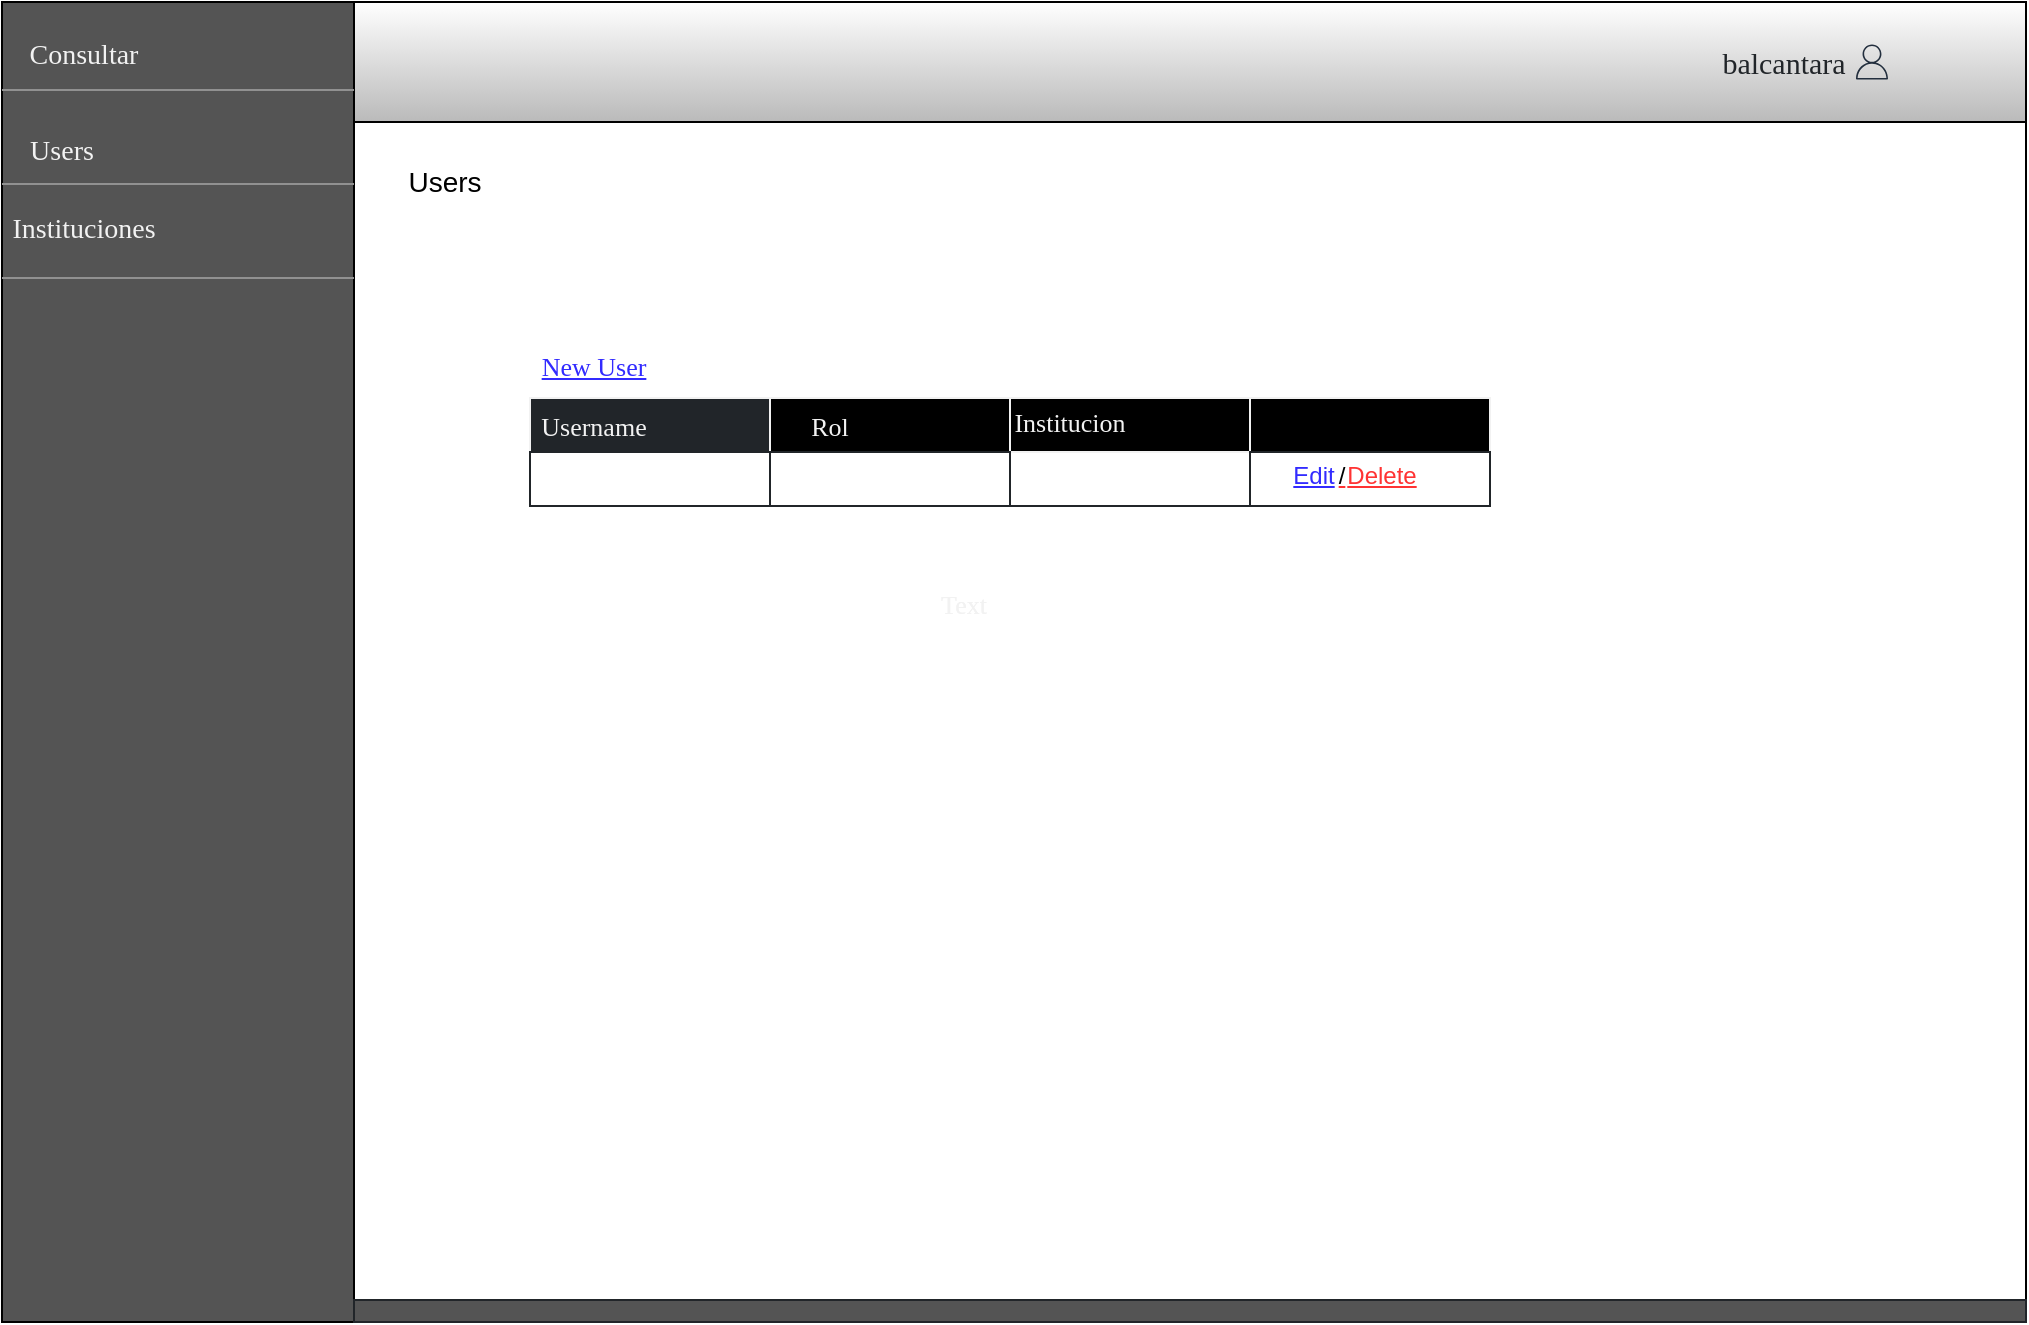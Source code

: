 <mxfile version="15.5.4" type="github">
  <diagram id="AqOv732YDV_Qfaz5YG4F" name="Page-1">
    <mxGraphModel dx="1422" dy="794" grid="1" gridSize="10" guides="1" tooltips="1" connect="1" arrows="1" fold="1" page="1" pageScale="1" pageWidth="1400" pageHeight="850" math="0" shadow="0">
      <root>
        <mxCell id="0" />
        <mxCell id="1" parent="0" />
        <mxCell id="Hp0-baNGFFSM0JvMzjNv-1" value="" style="rounded=0;whiteSpace=wrap;html=1;fillColor=#545454;fontColor=#212529;" vertex="1" parent="1">
          <mxGeometry width="176" height="660" as="geometry" />
        </mxCell>
        <mxCell id="Hp0-baNGFFSM0JvMzjNv-2" value="" style="rounded=0;whiteSpace=wrap;html=1;fontColor=#B5B5B5;labelBackgroundColor=#A3A3A3;" vertex="1" parent="1">
          <mxGeometry x="176" width="836" height="660" as="geometry" />
        </mxCell>
        <mxCell id="Hp0-baNGFFSM0JvMzjNv-3" value="" style="rounded=0;whiteSpace=wrap;html=1;fontSize=15;fontColor=#D6D6D6;fillColor=#FFFFFF;labelBackgroundColor=#A6A6A6;verticalAlign=middle;shadow=0;gradientColor=#BABABA;" vertex="1" parent="1">
          <mxGeometry x="176" width="836" height="60" as="geometry" />
        </mxCell>
        <mxCell id="Hp0-baNGFFSM0JvMzjNv-4" value="" style="sketch=0;outlineConnect=0;fontColor=#232F3E;gradientColor=none;strokeColor=#232F3E;fillColor=none;dashed=0;verticalLabelPosition=bottom;verticalAlign=top;align=center;html=1;fontSize=12;fontStyle=0;aspect=fixed;shape=mxgraph.aws4.resourceIcon;resIcon=mxgraph.aws4.user;" vertex="1" parent="1">
          <mxGeometry x="924" y="19" width="22" height="22" as="geometry" />
        </mxCell>
        <mxCell id="Hp0-baNGFFSM0JvMzjNv-5" value="balcantara" style="text;html=1;strokeColor=none;fillColor=none;align=center;verticalAlign=middle;whiteSpace=wrap;rounded=0;fontSize=15;fontColor=#212529;fontFamily=Times New Roman;" vertex="1" parent="1">
          <mxGeometry x="858" y="15.5" width="66" height="29" as="geometry" />
        </mxCell>
        <mxCell id="Hp0-baNGFFSM0JvMzjNv-9" value="&lt;font color=&quot;#000000&quot;&gt;Users&lt;/font&gt;" style="text;html=1;strokeColor=none;fillColor=none;align=center;verticalAlign=middle;whiteSpace=wrap;rounded=0;fontSize=14;fontColor=#A1A1A1;" vertex="1" parent="1">
          <mxGeometry x="150" y="70" width="143" height="39" as="geometry" />
        </mxCell>
        <mxCell id="Hp0-baNGFFSM0JvMzjNv-10" value="" style="endArrow=none;html=1;rounded=0;fontSize=17;fontColor=#000000;strokeColor=#919191;fillColor=#C9C9C9;" edge="1" parent="1">
          <mxGeometry width="50" height="50" relative="1" as="geometry">
            <mxPoint y="44" as="sourcePoint" />
            <mxPoint x="176" y="44" as="targetPoint" />
          </mxGeometry>
        </mxCell>
        <mxCell id="Hp0-baNGFFSM0JvMzjNv-11" value="" style="endArrow=none;html=1;rounded=0;fontSize=17;fontColor=#000000;strokeColor=#919191;fillColor=#C9C9C9;entryX=1;entryY=0.209;entryDx=0;entryDy=0;entryPerimeter=0;" edge="1" parent="1" target="Hp0-baNGFFSM0JvMzjNv-1">
          <mxGeometry width="50" height="50" relative="1" as="geometry">
            <mxPoint y="138" as="sourcePoint" />
            <mxPoint x="50" y="88" as="targetPoint" />
          </mxGeometry>
        </mxCell>
        <mxCell id="Hp0-baNGFFSM0JvMzjNv-12" value="" style="endArrow=none;html=1;rounded=0;fontSize=17;fontColor=#000000;strokeColor=#919191;fillColor=#C9C9C9;" edge="1" parent="1" target="Hp0-baNGFFSM0JvMzjNv-1">
          <mxGeometry width="50" height="50" relative="1" as="geometry">
            <mxPoint y="91" as="sourcePoint" />
            <mxPoint x="50" y="41" as="targetPoint" />
            <Array as="points">
              <mxPoint x="176" y="91" />
            </Array>
          </mxGeometry>
        </mxCell>
        <mxCell id="Hp0-baNGFFSM0JvMzjNv-13" value="&lt;font style=&quot;font-size: 14px&quot; face=&quot;Times New Roman&quot;&gt;Consultar&lt;/font&gt;" style="text;html=1;strokeColor=none;fillColor=none;align=center;verticalAlign=middle;whiteSpace=wrap;rounded=0;fontSize=17;fontColor=#F2F2F2;" vertex="1" parent="1">
          <mxGeometry x="11" y="11" width="60" height="30" as="geometry" />
        </mxCell>
        <mxCell id="Hp0-baNGFFSM0JvMzjNv-14" value="Instituciones" style="text;html=1;strokeColor=none;fillColor=none;align=center;verticalAlign=middle;whiteSpace=wrap;rounded=0;fontFamily=Times New Roman;fontSize=14;fontColor=#F2F2F2;" vertex="1" parent="1">
          <mxGeometry x="11" y="99" width="60" height="30" as="geometry" />
        </mxCell>
        <mxCell id="Hp0-baNGFFSM0JvMzjNv-15" value="Users" style="text;html=1;strokeColor=none;fillColor=none;align=center;verticalAlign=middle;whiteSpace=wrap;rounded=0;fontFamily=Times New Roman;fontSize=14;fontColor=#F2F2F2;" vertex="1" parent="1">
          <mxGeometry y="60" width="60" height="30" as="geometry" />
        </mxCell>
        <mxCell id="Hp0-baNGFFSM0JvMzjNv-16" value="" style="shape=image;html=1;verticalAlign=top;verticalLabelPosition=bottom;labelBackgroundColor=#ffffff;imageAspect=0;aspect=fixed;image=https://cdn2.iconfinder.com/data/icons/essential-web-5/50/maximize-expand-large-extensive-increase-128.png;fontFamily=Times New Roman;fontSize=4;fontColor=#000000;strokeColor=#F2F2F2;fillColor=#919191;" vertex="1" parent="1">
          <mxGeometry x="957" y="22.75" width="14.5" height="14.5" as="geometry" />
        </mxCell>
        <mxCell id="Hp0-baNGFFSM0JvMzjNv-17" value="" style="rounded=0;whiteSpace=wrap;html=1;fontFamily=Times New Roman;fontSize=4;fontColor=#828282;strokeColor=#212529;fillColor=#545454;align=left;" vertex="1" parent="1">
          <mxGeometry x="176" y="649" width="836" height="11" as="geometry" />
        </mxCell>
        <mxCell id="Hp0-baNGFFSM0JvMzjNv-18" value="&lt;font&gt;New User&lt;/font&gt;" style="text;html=1;strokeColor=none;fillColor=none;align=center;verticalAlign=middle;whiteSpace=wrap;rounded=0;fontFamily=Times New Roman;fontSize=13;fontColor=#322BFF;fontStyle=4" vertex="1" parent="1">
          <mxGeometry x="230" y="165" width="132" height="33" as="geometry" />
        </mxCell>
        <mxCell id="Hp0-baNGFFSM0JvMzjNv-19" value="" style="rounded=0;whiteSpace=wrap;html=1;labelBackgroundColor=default;labelBorderColor=none;fontFamily=Times New Roman;fontSize=13;fontColor=#000000;strokeColor=#F2F2F2;fillColor=#212529;gradientColor=none;align=left;" vertex="1" parent="1">
          <mxGeometry x="264" y="198" width="120" height="27" as="geometry" />
        </mxCell>
        <mxCell id="Hp0-baNGFFSM0JvMzjNv-20" value="" style="rounded=0;whiteSpace=wrap;html=1;labelBackgroundColor=default;labelBorderColor=none;fontFamily=Times New Roman;fontSize=13;fontColor=#000000;strokeColor=#F2F2F2;fillColor=#000000;gradientColor=none;align=left;" vertex="1" parent="1">
          <mxGeometry x="384" y="198" width="120" height="27" as="geometry" />
        </mxCell>
        <mxCell id="Hp0-baNGFFSM0JvMzjNv-21" value="" style="rounded=0;whiteSpace=wrap;html=1;labelBackgroundColor=default;labelBorderColor=none;fontFamily=Times New Roman;fontSize=13;fontColor=default;strokeColor=#F2F2F2;fillColor=#000000;gradientColor=none;align=left;" vertex="1" parent="1">
          <mxGeometry x="624" y="198" width="120" height="27" as="geometry" />
        </mxCell>
        <mxCell id="Hp0-baNGFFSM0JvMzjNv-22" value="" style="rounded=0;whiteSpace=wrap;html=1;labelBackgroundColor=default;labelBorderColor=none;fontFamily=Times New Roman;fontSize=13;fontColor=#F2F2F2;strokeColor=#212529;fillColor=default;gradientColor=none;align=left;" vertex="1" parent="1">
          <mxGeometry x="504" y="225" width="120" height="27" as="geometry" />
        </mxCell>
        <mxCell id="Hp0-baNGFFSM0JvMzjNv-23" value="" style="rounded=0;whiteSpace=wrap;html=1;labelBackgroundColor=default;labelBorderColor=none;fontFamily=Times New Roman;fontSize=13;fontColor=default;strokeColor=#F2F2F2;fillColor=#000000;gradientColor=none;align=left;" vertex="1" parent="1">
          <mxGeometry x="504" y="198" width="120" height="27" as="geometry" />
        </mxCell>
        <mxCell id="Hp0-baNGFFSM0JvMzjNv-24" value="Username" style="text;html=1;strokeColor=none;fillColor=none;align=center;verticalAlign=middle;whiteSpace=wrap;rounded=0;labelBackgroundColor=none;labelBorderColor=none;fontFamily=Times New Roman;fontSize=13;fontColor=#F2F2F2;" vertex="1" parent="1">
          <mxGeometry x="266" y="196.5" width="60" height="30" as="geometry" />
        </mxCell>
        <mxCell id="Hp0-baNGFFSM0JvMzjNv-25" value="Rol" style="text;html=1;strokeColor=none;fillColor=none;align=center;verticalAlign=middle;whiteSpace=wrap;rounded=0;shadow=0;labelBackgroundColor=none;labelBorderColor=none;fontFamily=Times New Roman;fontSize=13;fontColor=#F2F2F2;" vertex="1" parent="1">
          <mxGeometry x="384" y="196.5" width="60" height="30" as="geometry" />
        </mxCell>
        <mxCell id="Hp0-baNGFFSM0JvMzjNv-26" value="Institucion" style="text;html=1;strokeColor=none;fillColor=none;align=center;verticalAlign=middle;whiteSpace=wrap;rounded=0;shadow=0;labelBackgroundColor=none;labelBorderColor=none;fontFamily=Times New Roman;fontSize=13;fontColor=#F2F2F2;" vertex="1" parent="1">
          <mxGeometry x="504" y="195" width="60" height="30" as="geometry" />
        </mxCell>
        <mxCell id="Hp0-baNGFFSM0JvMzjNv-27" value="Text" style="text;html=1;strokeColor=none;fillColor=none;align=center;verticalAlign=middle;whiteSpace=wrap;rounded=0;shadow=0;labelBackgroundColor=none;labelBorderColor=none;fontFamily=Times New Roman;fontSize=13;fontColor=#F2F2F2;" vertex="1" parent="1">
          <mxGeometry x="451" y="286" width="60" height="30" as="geometry" />
        </mxCell>
        <mxCell id="Hp0-baNGFFSM0JvMzjNv-28" value="Text" style="text;html=1;strokeColor=none;fillColor=none;align=center;verticalAlign=middle;whiteSpace=wrap;rounded=0;shadow=0;labelBackgroundColor=none;labelBorderColor=none;fontFamily=Times New Roman;fontSize=13;fontColor=#F2F2F2;" vertex="1" parent="1">
          <mxGeometry x="451" y="286" width="60" height="30" as="geometry" />
        </mxCell>
        <mxCell id="Hp0-baNGFFSM0JvMzjNv-29" value="" style="shape=image;html=1;verticalAlign=top;verticalLabelPosition=bottom;labelBackgroundColor=none;imageAspect=0;aspect=fixed;image=https://cdn4.iconfinder.com/data/icons/wirecons-free-vector-icons/32/menu-alt-128.png;shadow=0;labelBorderColor=none;fontFamily=Times New Roman;fontSize=13;fontColor=#232F3E;strokeColor=#F2F2F2;fillColor=none;gradientColor=#BABABA;" vertex="1" parent="1">
          <mxGeometry x="191" y="18" width="26" height="26" as="geometry" />
        </mxCell>
        <mxCell id="Hp0-baNGFFSM0JvMzjNv-34" value="" style="rounded=0;whiteSpace=wrap;html=1;labelBackgroundColor=default;labelBorderColor=none;fontFamily=Times New Roman;fontSize=13;fontColor=#F2F2F2;strokeColor=#212529;fillColor=default;gradientColor=none;align=left;" vertex="1" parent="1">
          <mxGeometry x="384" y="225" width="120" height="27" as="geometry" />
        </mxCell>
        <mxCell id="Hp0-baNGFFSM0JvMzjNv-35" value="" style="rounded=0;whiteSpace=wrap;html=1;labelBackgroundColor=default;labelBorderColor=none;fontFamily=Times New Roman;fontSize=13;fontColor=#F2F2F2;strokeColor=#212529;fillColor=default;gradientColor=none;align=left;" vertex="1" parent="1">
          <mxGeometry x="264" y="225" width="120" height="27" as="geometry" />
        </mxCell>
        <mxCell id="Hp0-baNGFFSM0JvMzjNv-36" value="" style="shape=image;html=1;verticalAlign=top;verticalLabelPosition=bottom;labelBackgroundColor=default;imageAspect=0;aspect=fixed;image=https://cdn3.iconfinder.com/data/icons/google-material-design-icons/48/ic_expand_more_48px-128.png;labelBorderColor=#000000;fontColor=#F2F2F2;strokeColor=#212529;fillColor=default;rotation=90;" vertex="1" parent="1">
          <mxGeometry x="148" y="60" width="28" height="28" as="geometry" />
        </mxCell>
        <mxCell id="Hp0-baNGFFSM0JvMzjNv-39" value="" style="rounded=0;whiteSpace=wrap;html=1;labelBackgroundColor=default;labelBorderColor=none;fontFamily=Times New Roman;fontSize=13;fontColor=#F2F2F2;strokeColor=#212529;fillColor=default;gradientColor=none;align=left;" vertex="1" parent="1">
          <mxGeometry x="624" y="225" width="120" height="27" as="geometry" />
        </mxCell>
        <mxCell id="Hp0-baNGFFSM0JvMzjNv-42" value="&lt;font color=&quot;#322bff&quot;&gt;&lt;u&gt;Edit&lt;/u&gt;&lt;/font&gt;" style="text;html=1;strokeColor=none;fillColor=none;align=center;verticalAlign=middle;whiteSpace=wrap;rounded=0;labelBackgroundColor=default;labelBorderColor=none;fontColor=#000000;" vertex="1" parent="1">
          <mxGeometry x="624" y="222" width="64" height="30" as="geometry" />
        </mxCell>
        <mxCell id="Hp0-baNGFFSM0JvMzjNv-43" value="&lt;font color=&quot;#ff3333&quot;&gt;&lt;u&gt;Delete&lt;/u&gt;&lt;/font&gt;" style="text;html=1;strokeColor=none;fillColor=none;align=center;verticalAlign=middle;whiteSpace=wrap;rounded=0;labelBackgroundColor=default;labelBorderColor=none;fontColor=#322BFF;" vertex="1" parent="1">
          <mxGeometry x="660" y="222" width="60" height="30" as="geometry" />
        </mxCell>
        <mxCell id="Hp0-baNGFFSM0JvMzjNv-44" value="&lt;font color=&quot;#000000&quot;&gt;/&lt;/font&gt;" style="text;html=1;strokeColor=none;fillColor=none;align=center;verticalAlign=middle;whiteSpace=wrap;rounded=0;labelBackgroundColor=default;labelBorderColor=none;fontColor=#FF3333;fontStyle=4" vertex="1" parent="1">
          <mxGeometry x="640" y="222" width="60" height="30" as="geometry" />
        </mxCell>
      </root>
    </mxGraphModel>
  </diagram>
</mxfile>
